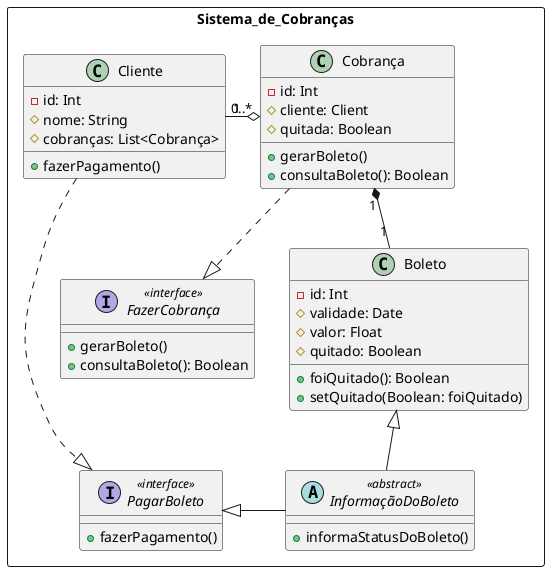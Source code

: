 @startuml sisDeCobrança
  package Sistema_de_Cobranças <<rectangle>> {

    class Cliente {
      - id: Int
      # nome: String
      # cobranças: List<Cobrança>
      + fazerPagamento()
    }

    class Cobrança {
      - id: Int
      # cliente: Client
      # quitada: Boolean
      + gerarBoleto()
      + consultaBoleto(): Boolean
    }

    class Boleto {
      - id: Int
      # validade: Date
      # valor: Float
      # quitado: Boolean
      + foiQuitado(): Boolean
      + setQuitado(Boolean: foiQuitado)
    }

    interface PagarBoleto <<interface>> {
      + fazerPagamento()
    }

    abstract class InformaçãoDoBoleto <<abstract>> {
      + informaStatusDoBoleto()
    }

    interface FazerCobrança <<interface>> {
      + gerarBoleto()
      + consultaBoleto(): Boolean
    }

    Cliente "1" -r-o "0..*" Cobrança
    Cobrança "1" *-- "1" Boleto
    Boleto <|-d- InformaçãoDoBoleto
    PagarBoleto <|- InformaçãoDoBoleto
    Cliente ..|> PagarBoleto
    Cobrança ..|> FazerCobrança
  }
@enduml